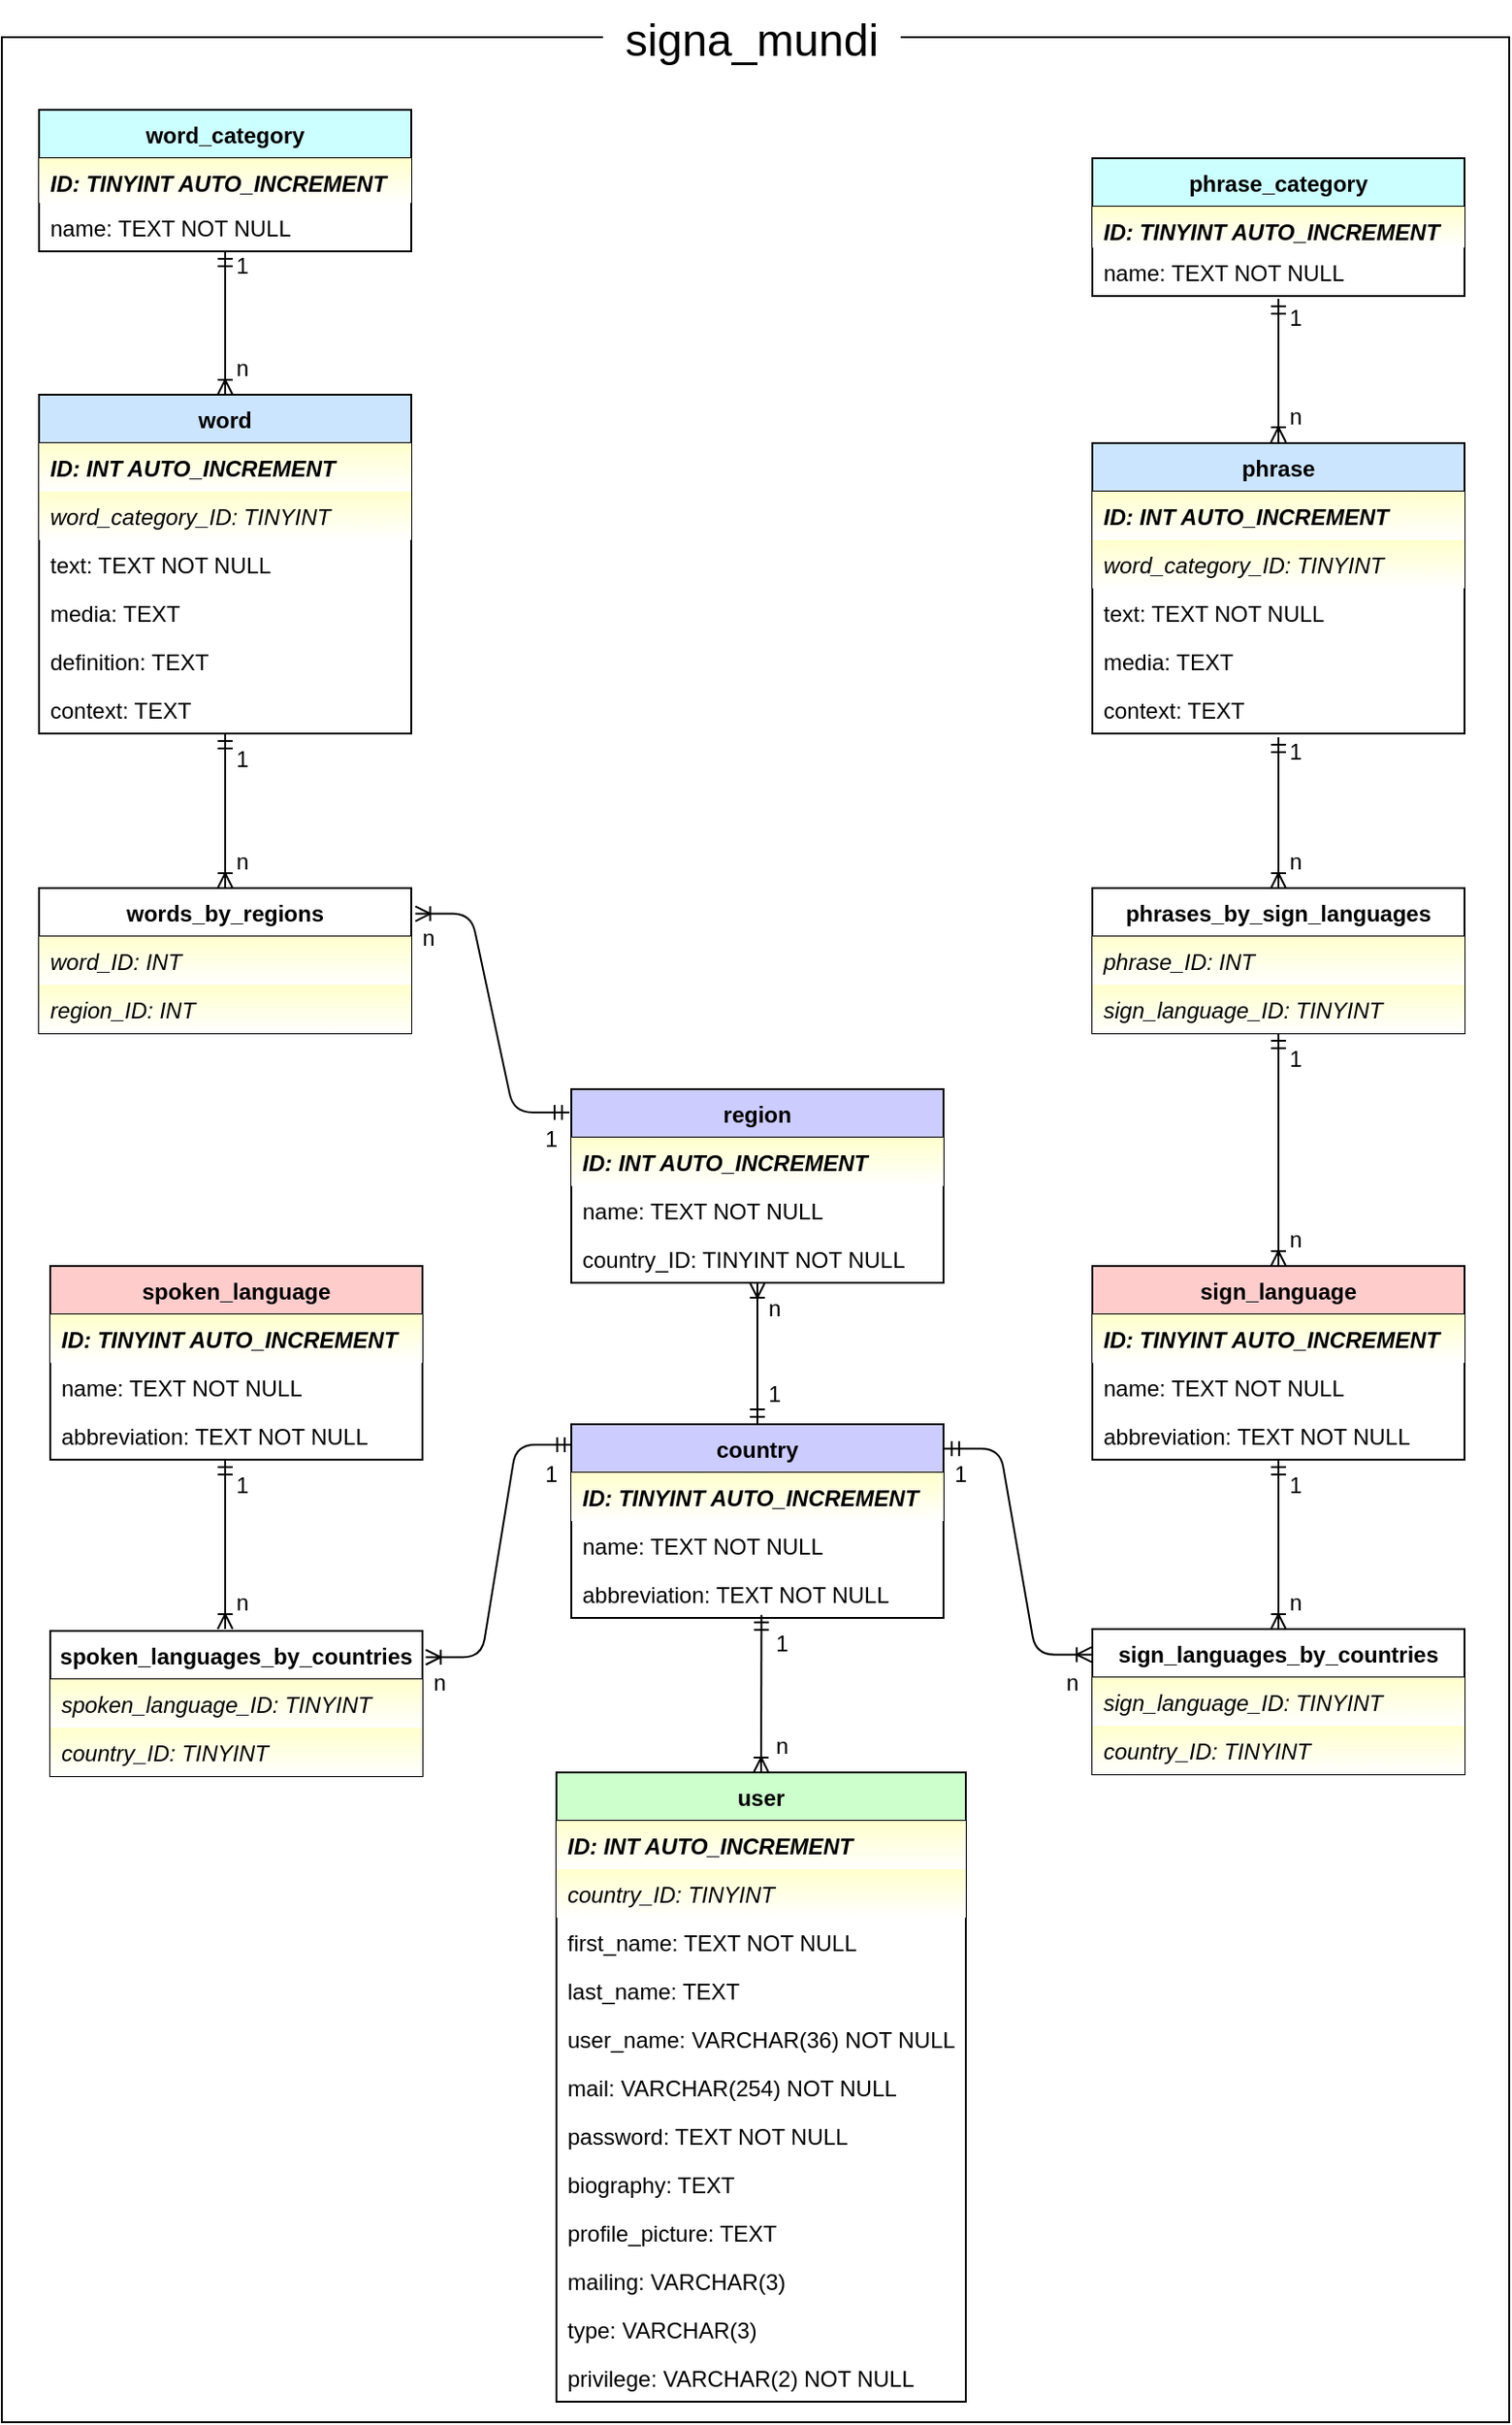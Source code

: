 <mxfile version="14.1.1" type="device"><diagram id="gXLKzGGJ4V8SC1f8VZ5D" name="Page-1"><mxGraphModel dx="1422" dy="766" grid="1" gridSize="10" guides="1" tooltips="1" connect="1" arrows="1" fold="1" page="1" pageScale="1" pageWidth="827" pageHeight="1169" math="0" shadow="0"><root><mxCell id="0"/><mxCell id="1" parent="0"/><mxCell id="Etp3vushSF3ou1atWJXE-112" value="" style="rounded=0;whiteSpace=wrap;html=1;labelBackgroundColor=none;gradientColor=#FFFFFF;fontSize=24;align=center;fillColor=none;" parent="1" vertex="1"><mxGeometry x="9" y="29" width="810" height="1281" as="geometry"/></mxCell><mxCell id="Etp3vushSF3ou1atWJXE-1" value="word_category" style="swimlane;fontStyle=1;childLayout=stackLayout;horizontal=1;startSize=26;horizontalStack=0;resizeParent=1;resizeParentMax=0;resizeLast=0;collapsible=1;marginBottom=0;fillColor=#CCFFFF;" parent="1" vertex="1"><mxGeometry x="29" y="68" width="200" height="76" as="geometry"/></mxCell><mxCell id="Etp3vushSF3ou1atWJXE-2" value="ID: TINYINT AUTO_INCREMENT" style="text;align=left;verticalAlign=top;spacingLeft=4;spacingRight=4;overflow=hidden;rotatable=0;points=[[0,0.5],[1,0.5]];portConstraint=eastwest;fontStyle=3;labelBackgroundColor=none;fillColor=#FFFFCC;gradientColor=#FFFFFF;" parent="Etp3vushSF3ou1atWJXE-1" vertex="1"><mxGeometry y="26" width="200" height="24" as="geometry"/></mxCell><mxCell id="Etp3vushSF3ou1atWJXE-3" value="name: TEXT NOT NULL" style="text;strokeColor=none;fillColor=none;align=left;verticalAlign=top;spacingLeft=4;spacingRight=4;overflow=hidden;rotatable=0;points=[[0,0.5],[1,0.5]];portConstraint=eastwest;" parent="Etp3vushSF3ou1atWJXE-1" vertex="1"><mxGeometry y="50" width="200" height="26" as="geometry"/></mxCell><mxCell id="Etp3vushSF3ou1atWJXE-5" value="phrase_category" style="swimlane;fontStyle=1;childLayout=stackLayout;horizontal=1;startSize=26;horizontalStack=0;resizeParent=1;resizeParentMax=0;resizeLast=0;collapsible=1;marginBottom=0;fillColor=#CCFFFF;" parent="1" vertex="1"><mxGeometry x="595" y="94" width="200" height="74" as="geometry"><mxRectangle x="600" y="80" width="120" height="26" as="alternateBounds"/></mxGeometry></mxCell><mxCell id="Etp3vushSF3ou1atWJXE-6" value="ID: TINYINT AUTO_INCREMENT" style="text;align=left;verticalAlign=top;spacingLeft=4;spacingRight=4;overflow=hidden;rotatable=0;points=[[0,0.5],[1,0.5]];portConstraint=eastwest;fontStyle=3;labelBackgroundColor=none;fillColor=#FFFFCC;gradientColor=#FFFFFF;" parent="Etp3vushSF3ou1atWJXE-5" vertex="1"><mxGeometry y="26" width="200" height="22" as="geometry"/></mxCell><mxCell id="Etp3vushSF3ou1atWJXE-7" value="name: TEXT NOT NULL" style="text;strokeColor=none;fillColor=none;align=left;verticalAlign=top;spacingLeft=4;spacingRight=4;overflow=hidden;rotatable=0;points=[[0,0.5],[1,0.5]];portConstraint=eastwest;fontStyle=0" parent="Etp3vushSF3ou1atWJXE-5" vertex="1"><mxGeometry y="48" width="200" height="26" as="geometry"/></mxCell><mxCell id="Etp3vushSF3ou1atWJXE-9" value="word" style="swimlane;fontStyle=1;childLayout=stackLayout;horizontal=1;startSize=26;horizontalStack=0;resizeParent=1;resizeParentMax=0;resizeLast=0;collapsible=1;marginBottom=0;fillColor=#CCE5FF;" parent="1" vertex="1"><mxGeometry x="29" y="221" width="200" height="182" as="geometry"/></mxCell><mxCell id="Etp3vushSF3ou1atWJXE-10" value="ID: INT AUTO_INCREMENT" style="text;align=left;verticalAlign=top;spacingLeft=4;spacingRight=4;overflow=hidden;rotatable=0;points=[[0,0.5],[1,0.5]];portConstraint=eastwest;fontStyle=3;labelBackgroundColor=none;fillColor=#FFFFCC;gradientColor=#FFFFFF;" parent="Etp3vushSF3ou1atWJXE-9" vertex="1"><mxGeometry y="26" width="200" height="26" as="geometry"/></mxCell><mxCell id="Etp3vushSF3ou1atWJXE-19" value="word_category_ID: TINYINT " style="text;align=left;verticalAlign=top;spacingLeft=4;spacingRight=4;overflow=hidden;rotatable=0;points=[[0,0.5],[1,0.5]];portConstraint=eastwest;fontStyle=2;labelBackgroundColor=none;fillColor=#FFFFCC;gradientColor=#ffffff;" parent="Etp3vushSF3ou1atWJXE-9" vertex="1"><mxGeometry y="52" width="200" height="26" as="geometry"/></mxCell><mxCell id="Etp3vushSF3ou1atWJXE-11" value="text: TEXT NOT NULL" style="text;strokeColor=none;fillColor=none;align=left;verticalAlign=top;spacingLeft=4;spacingRight=4;overflow=hidden;rotatable=0;points=[[0,0.5],[1,0.5]];portConstraint=eastwest;gradientColor=#FFFFFF;" parent="Etp3vushSF3ou1atWJXE-9" vertex="1"><mxGeometry y="78" width="200" height="26" as="geometry"/></mxCell><mxCell id="Etp3vushSF3ou1atWJXE-16" value="media: TEXT " style="text;strokeColor=none;fillColor=none;align=left;verticalAlign=top;spacingLeft=4;spacingRight=4;overflow=hidden;rotatable=0;points=[[0,0.5],[1,0.5]];portConstraint=eastwest;" parent="Etp3vushSF3ou1atWJXE-9" vertex="1"><mxGeometry y="104" width="200" height="26" as="geometry"/></mxCell><mxCell id="Etp3vushSF3ou1atWJXE-17" value="definition: TEXT " style="text;strokeColor=none;fillColor=none;align=left;verticalAlign=top;spacingLeft=4;spacingRight=4;overflow=hidden;rotatable=0;points=[[0,0.5],[1,0.5]];portConstraint=eastwest;" parent="Etp3vushSF3ou1atWJXE-9" vertex="1"><mxGeometry y="130" width="200" height="26" as="geometry"/></mxCell><mxCell id="Etp3vushSF3ou1atWJXE-18" value="context: TEXT " style="text;strokeColor=none;fillColor=none;align=left;verticalAlign=top;spacingLeft=4;spacingRight=4;overflow=hidden;rotatable=0;points=[[0,0.5],[1,0.5]];portConstraint=eastwest;" parent="Etp3vushSF3ou1atWJXE-9" vertex="1"><mxGeometry y="156" width="200" height="26" as="geometry"/></mxCell><mxCell id="Etp3vushSF3ou1atWJXE-20" value="phrase" style="swimlane;fontStyle=1;childLayout=stackLayout;horizontal=1;startSize=26;horizontalStack=0;resizeParent=1;resizeParentMax=0;resizeLast=0;collapsible=1;marginBottom=0;fillColor=#CCE5FF;" parent="1" vertex="1"><mxGeometry x="595" y="247" width="200" height="156" as="geometry"/></mxCell><mxCell id="Etp3vushSF3ou1atWJXE-21" value="ID: INT AUTO_INCREMENT" style="text;align=left;verticalAlign=top;spacingLeft=4;spacingRight=4;overflow=hidden;rotatable=0;points=[[0,0.5],[1,0.5]];portConstraint=eastwest;fontStyle=3;labelBackgroundColor=none;fillColor=#FFFFCC;gradientColor=#FFFFFF;" parent="Etp3vushSF3ou1atWJXE-20" vertex="1"><mxGeometry y="26" width="200" height="26" as="geometry"/></mxCell><mxCell id="Etp3vushSF3ou1atWJXE-26" value="word_category_ID: TINYINT " style="text;align=left;verticalAlign=top;spacingLeft=4;spacingRight=4;overflow=hidden;rotatable=0;points=[[0,0.5],[1,0.5]];portConstraint=eastwest;fontStyle=2;labelBackgroundColor=none;fillColor=#FFFFCC;gradientColor=#FFFFFF;" parent="Etp3vushSF3ou1atWJXE-20" vertex="1"><mxGeometry y="52" width="200" height="26" as="geometry"/></mxCell><mxCell id="Etp3vushSF3ou1atWJXE-22" value="text: TEXT NOT NULL" style="text;strokeColor=none;fillColor=none;align=left;verticalAlign=top;spacingLeft=4;spacingRight=4;overflow=hidden;rotatable=0;points=[[0,0.5],[1,0.5]];portConstraint=eastwest;" parent="Etp3vushSF3ou1atWJXE-20" vertex="1"><mxGeometry y="78" width="200" height="26" as="geometry"/></mxCell><mxCell id="Etp3vushSF3ou1atWJXE-23" value="media: TEXT " style="text;strokeColor=none;fillColor=none;align=left;verticalAlign=top;spacingLeft=4;spacingRight=4;overflow=hidden;rotatable=0;points=[[0,0.5],[1,0.5]];portConstraint=eastwest;" parent="Etp3vushSF3ou1atWJXE-20" vertex="1"><mxGeometry y="104" width="200" height="26" as="geometry"/></mxCell><mxCell id="Etp3vushSF3ou1atWJXE-25" value="context: TEXT " style="text;strokeColor=none;fillColor=none;align=left;verticalAlign=top;spacingLeft=4;spacingRight=4;overflow=hidden;rotatable=0;points=[[0,0.5],[1,0.5]];portConstraint=eastwest;" parent="Etp3vushSF3ou1atWJXE-20" vertex="1"><mxGeometry y="130" width="200" height="26" as="geometry"/></mxCell><mxCell id="Etp3vushSF3ou1atWJXE-37" value="words_by_regions" style="swimlane;fontStyle=1;childLayout=stackLayout;horizontal=1;startSize=26;fillColor=none;horizontalStack=0;resizeParent=1;resizeParentMax=0;resizeLast=0;collapsible=1;marginBottom=0;" parent="1" vertex="1"><mxGeometry x="29" y="486" width="200" height="78" as="geometry"/></mxCell><mxCell id="Etp3vushSF3ou1atWJXE-38" value="word_ID: INT " style="text;align=left;verticalAlign=top;spacingLeft=4;spacingRight=4;overflow=hidden;rotatable=0;points=[[0,0.5],[1,0.5]];portConstraint=eastwest;fontStyle=2;labelBackgroundColor=none;fillColor=#FFFFCC;gradientColor=#FFFFFF;" parent="Etp3vushSF3ou1atWJXE-37" vertex="1"><mxGeometry y="26" width="200" height="26" as="geometry"/></mxCell><mxCell id="Etp3vushSF3ou1atWJXE-39" value="region_ID: INT " style="text;align=left;verticalAlign=top;spacingLeft=4;spacingRight=4;overflow=hidden;rotatable=0;points=[[0,0.5],[1,0.5]];portConstraint=eastwest;fontStyle=2;labelBackgroundColor=none;fillColor=#FFFFCC;gradientColor=#ffffff;" parent="Etp3vushSF3ou1atWJXE-37" vertex="1"><mxGeometry y="52" width="200" height="26" as="geometry"/></mxCell><mxCell id="Etp3vushSF3ou1atWJXE-44" value="phrases_by_sign_languages" style="swimlane;fontStyle=1;childLayout=stackLayout;horizontal=1;startSize=26;fillColor=none;horizontalStack=0;resizeParent=1;resizeParentMax=0;resizeLast=0;collapsible=1;marginBottom=0;" parent="1" vertex="1"><mxGeometry x="595" y="486" width="200" height="78" as="geometry"/></mxCell><mxCell id="Etp3vushSF3ou1atWJXE-45" value="phrase_ID: INT " style="text;align=left;verticalAlign=top;spacingLeft=4;spacingRight=4;overflow=hidden;rotatable=0;points=[[0,0.5],[1,0.5]];portConstraint=eastwest;fontStyle=2;labelBackgroundColor=none;fillColor=#FFFFCC;gradientColor=#FFFFFF;" parent="Etp3vushSF3ou1atWJXE-44" vertex="1"><mxGeometry y="26" width="200" height="26" as="geometry"/></mxCell><mxCell id="Etp3vushSF3ou1atWJXE-46" value="sign_language_ID: TINYINT " style="text;align=left;verticalAlign=top;spacingLeft=4;spacingRight=4;overflow=hidden;rotatable=0;points=[[0,0.5],[1,0.5]];portConstraint=eastwest;fontStyle=2;labelBackgroundColor=none;fillColor=#FFFFCC;gradientColor=#ffffff;" parent="Etp3vushSF3ou1atWJXE-44" vertex="1"><mxGeometry y="52" width="200" height="26" as="geometry"/></mxCell><mxCell id="Etp3vushSF3ou1atWJXE-47" value="country" style="swimlane;fontStyle=1;childLayout=stackLayout;horizontal=1;startSize=26;horizontalStack=0;resizeParent=1;resizeParentMax=0;resizeLast=0;collapsible=1;marginBottom=0;fillColor=#CCCCFF;" parent="1" vertex="1"><mxGeometry x="315" y="774" width="200" height="104" as="geometry"/></mxCell><mxCell id="Etp3vushSF3ou1atWJXE-48" value="ID: TINYINT AUTO_INCREMENT" style="text;align=left;verticalAlign=top;spacingLeft=4;spacingRight=4;overflow=hidden;rotatable=0;points=[[0,0.5],[1,0.5]];portConstraint=eastwest;fontStyle=3;labelBackgroundColor=none;fillColor=#FFFFCC;gradientColor=#FFFFFF;" parent="Etp3vushSF3ou1atWJXE-47" vertex="1"><mxGeometry y="26" width="200" height="26" as="geometry"/></mxCell><mxCell id="Etp3vushSF3ou1atWJXE-49" value="name: TEXT NOT NULL" style="text;strokeColor=none;fillColor=none;align=left;verticalAlign=top;spacingLeft=4;spacingRight=4;overflow=hidden;rotatable=0;points=[[0,0.5],[1,0.5]];portConstraint=eastwest;" parent="Etp3vushSF3ou1atWJXE-47" vertex="1"><mxGeometry y="52" width="200" height="26" as="geometry"/></mxCell><mxCell id="Etp3vushSF3ou1atWJXE-50" value="abbreviation: TEXT NOT NULL" style="text;strokeColor=none;fillColor=none;align=left;verticalAlign=top;spacingLeft=4;spacingRight=4;overflow=hidden;rotatable=0;points=[[0,0.5],[1,0.5]];portConstraint=eastwest;" parent="Etp3vushSF3ou1atWJXE-47" vertex="1"><mxGeometry y="78" width="200" height="26" as="geometry"/></mxCell><mxCell id="Etp3vushSF3ou1atWJXE-51" value="region" style="swimlane;fontStyle=1;childLayout=stackLayout;horizontal=1;startSize=26;horizontalStack=0;resizeParent=1;resizeParentMax=0;resizeLast=0;collapsible=1;marginBottom=0;fillColor=#CCCCFF;" parent="1" vertex="1"><mxGeometry x="315" y="594" width="200" height="104" as="geometry"/></mxCell><mxCell id="Etp3vushSF3ou1atWJXE-52" value="ID: INT AUTO_INCREMENT" style="text;align=left;verticalAlign=top;spacingLeft=4;spacingRight=4;overflow=hidden;rotatable=0;points=[[0,0.5],[1,0.5]];portConstraint=eastwest;fontStyle=3;labelBackgroundColor=none;fillColor=#FFFFCC;gradientColor=#FFFFFF;" parent="Etp3vushSF3ou1atWJXE-51" vertex="1"><mxGeometry y="26" width="200" height="26" as="geometry"/></mxCell><mxCell id="Etp3vushSF3ou1atWJXE-53" value="name: TEXT NOT NULL" style="text;strokeColor=none;fillColor=none;align=left;verticalAlign=top;spacingLeft=4;spacingRight=4;overflow=hidden;rotatable=0;points=[[0,0.5],[1,0.5]];portConstraint=eastwest;" parent="Etp3vushSF3ou1atWJXE-51" vertex="1"><mxGeometry y="52" width="200" height="26" as="geometry"/></mxCell><mxCell id="Etp3vushSF3ou1atWJXE-54" value="country_ID: TINYINT NOT NULL" style="text;strokeColor=none;fillColor=none;align=left;verticalAlign=top;spacingLeft=4;spacingRight=4;overflow=hidden;rotatable=0;points=[[0,0.5],[1,0.5]];portConstraint=eastwest;" parent="Etp3vushSF3ou1atWJXE-51" vertex="1"><mxGeometry y="78" width="200" height="26" as="geometry"/></mxCell><mxCell id="Etp3vushSF3ou1atWJXE-55" value="spoken_language" style="swimlane;fontStyle=1;childLayout=stackLayout;horizontal=1;startSize=26;horizontalStack=0;resizeParent=1;resizeParentMax=0;resizeLast=0;collapsible=1;marginBottom=0;fillColor=#FFCCCC;" parent="1" vertex="1"><mxGeometry x="35" y="689" width="200" height="104" as="geometry"/></mxCell><mxCell id="Etp3vushSF3ou1atWJXE-56" value="ID: TINYINT AUTO_INCREMENT" style="text;align=left;verticalAlign=top;spacingLeft=4;spacingRight=4;overflow=hidden;rotatable=0;points=[[0,0.5],[1,0.5]];portConstraint=eastwest;fontStyle=3;labelBackgroundColor=none;fillColor=#FFFFCC;gradientColor=#FFFFFF;" parent="Etp3vushSF3ou1atWJXE-55" vertex="1"><mxGeometry y="26" width="200" height="26" as="geometry"/></mxCell><mxCell id="Etp3vushSF3ou1atWJXE-57" value="name: TEXT NOT NULL" style="text;strokeColor=none;fillColor=none;align=left;verticalAlign=top;spacingLeft=4;spacingRight=4;overflow=hidden;rotatable=0;points=[[0,0.5],[1,0.5]];portConstraint=eastwest;" parent="Etp3vushSF3ou1atWJXE-55" vertex="1"><mxGeometry y="52" width="200" height="26" as="geometry"/></mxCell><mxCell id="Etp3vushSF3ou1atWJXE-58" value="abbreviation: TEXT NOT NULL" style="text;strokeColor=none;fillColor=none;align=left;verticalAlign=top;spacingLeft=4;spacingRight=4;overflow=hidden;rotatable=0;points=[[0,0.5],[1,0.5]];portConstraint=eastwest;" parent="Etp3vushSF3ou1atWJXE-55" vertex="1"><mxGeometry y="78" width="200" height="26" as="geometry"/></mxCell><mxCell id="Etp3vushSF3ou1atWJXE-59" value="sign_language" style="swimlane;fontStyle=1;childLayout=stackLayout;horizontal=1;startSize=26;horizontalStack=0;resizeParent=1;resizeParentMax=0;resizeLast=0;collapsible=1;marginBottom=0;fillColor=#FFCCCC;" parent="1" vertex="1"><mxGeometry x="595" y="689" width="200" height="104" as="geometry"/></mxCell><mxCell id="Etp3vushSF3ou1atWJXE-60" value="ID: TINYINT AUTO_INCREMENT" style="text;align=left;verticalAlign=top;spacingLeft=4;spacingRight=4;overflow=hidden;rotatable=0;points=[[0,0.5],[1,0.5]];portConstraint=eastwest;fontStyle=3;labelBackgroundColor=none;fillColor=#FFFFCC;gradientColor=#FFFFFF;" parent="Etp3vushSF3ou1atWJXE-59" vertex="1"><mxGeometry y="26" width="200" height="26" as="geometry"/></mxCell><mxCell id="Etp3vushSF3ou1atWJXE-61" value="name: TEXT NOT NULL" style="text;strokeColor=none;fillColor=none;align=left;verticalAlign=top;spacingLeft=4;spacingRight=4;overflow=hidden;rotatable=0;points=[[0,0.5],[1,0.5]];portConstraint=eastwest;" parent="Etp3vushSF3ou1atWJXE-59" vertex="1"><mxGeometry y="52" width="200" height="26" as="geometry"/></mxCell><mxCell id="Etp3vushSF3ou1atWJXE-62" value="abbreviation: TEXT NOT NULL" style="text;strokeColor=none;fillColor=none;align=left;verticalAlign=top;spacingLeft=4;spacingRight=4;overflow=hidden;rotatable=0;points=[[0,0.5],[1,0.5]];portConstraint=eastwest;" parent="Etp3vushSF3ou1atWJXE-59" vertex="1"><mxGeometry y="78" width="200" height="26" as="geometry"/></mxCell><mxCell id="Etp3vushSF3ou1atWJXE-63" value="spoken_languages_by_countries" style="swimlane;fontStyle=1;childLayout=stackLayout;horizontal=1;startSize=26;fillColor=none;horizontalStack=0;resizeParent=1;resizeParentMax=0;resizeLast=0;collapsible=1;marginBottom=0;" parent="1" vertex="1"><mxGeometry x="35" y="885" width="200" height="78" as="geometry"/></mxCell><mxCell id="Etp3vushSF3ou1atWJXE-64" value="spoken_language_ID: TINYINT " style="text;align=left;verticalAlign=top;spacingLeft=4;spacingRight=4;overflow=hidden;rotatable=0;points=[[0,0.5],[1,0.5]];portConstraint=eastwest;fontStyle=2;labelBackgroundColor=none;fillColor=#FFFFCC;gradientColor=#FFFFFF;" parent="Etp3vushSF3ou1atWJXE-63" vertex="1"><mxGeometry y="26" width="200" height="26" as="geometry"/></mxCell><mxCell id="Etp3vushSF3ou1atWJXE-65" value="country_ID: TINYINT " style="text;align=left;verticalAlign=top;spacingLeft=4;spacingRight=4;overflow=hidden;rotatable=0;points=[[0,0.5],[1,0.5]];portConstraint=eastwest;fontStyle=2;labelBackgroundColor=none;fillColor=#FFFFCC;gradientColor=#ffffff;" parent="Etp3vushSF3ou1atWJXE-63" vertex="1"><mxGeometry y="52" width="200" height="26" as="geometry"/></mxCell><mxCell id="Etp3vushSF3ou1atWJXE-66" value="sign_languages_by_countries" style="swimlane;fontStyle=1;childLayout=stackLayout;horizontal=1;startSize=26;fillColor=none;horizontalStack=0;resizeParent=1;resizeParentMax=0;resizeLast=0;collapsible=1;marginBottom=0;" parent="1" vertex="1"><mxGeometry x="595" y="884" width="200" height="78" as="geometry"/></mxCell><mxCell id="Etp3vushSF3ou1atWJXE-67" value="sign_language_ID: TINYINT " style="text;align=left;verticalAlign=top;spacingLeft=4;spacingRight=4;overflow=hidden;rotatable=0;points=[[0,0.5],[1,0.5]];portConstraint=eastwest;fontStyle=2;labelBackgroundColor=none;fillColor=#FFFFCC;gradientColor=#FFFFFF;" parent="Etp3vushSF3ou1atWJXE-66" vertex="1"><mxGeometry y="26" width="200" height="26" as="geometry"/></mxCell><mxCell id="Etp3vushSF3ou1atWJXE-68" value="country_ID: TINYINT " style="text;align=left;verticalAlign=top;spacingLeft=4;spacingRight=4;overflow=hidden;rotatable=0;points=[[0,0.5],[1,0.5]];portConstraint=eastwest;fontStyle=2;labelBackgroundColor=none;fillColor=#FFFFCC;gradientColor=#ffffff;" parent="Etp3vushSF3ou1atWJXE-66" vertex="1"><mxGeometry y="52" width="200" height="26" as="geometry"/></mxCell><mxCell id="Etp3vushSF3ou1atWJXE-69" value="" style="fontSize=12;html=1;endArrow=ERoneToMany;startArrow=ERmandOne;entryX=0.5;entryY=0;entryDx=0;entryDy=0;" parent="1" target="Etp3vushSF3ou1atWJXE-9" edge="1"><mxGeometry x="29" y="59" width="100" height="100" as="geometry"><mxPoint x="129" y="144" as="sourcePoint"/><mxPoint x="305" y="169" as="targetPoint"/></mxGeometry></mxCell><mxCell id="Etp3vushSF3ou1atWJXE-71" value="1" style="text;strokeColor=none;fillColor=none;spacingLeft=4;spacingRight=4;overflow=hidden;rotatable=0;points=[[0,0.5],[1,0.5]];portConstraint=eastwest;fontSize=12;labelBackgroundColor=none;" parent="1" vertex="1"><mxGeometry x="129" y="138" width="20" height="30" as="geometry"/></mxCell><mxCell id="Etp3vushSF3ou1atWJXE-72" value="n" style="text;strokeColor=none;fillColor=none;spacingLeft=4;spacingRight=4;overflow=hidden;rotatable=0;points=[[0,0.5],[1,0.5]];portConstraint=eastwest;fontSize=12;labelBackgroundColor=none;" parent="1" vertex="1"><mxGeometry x="129" y="193" width="20" height="28" as="geometry"/></mxCell><mxCell id="Etp3vushSF3ou1atWJXE-73" value="" style="fontSize=12;html=1;endArrow=ERoneToMany;startArrow=ERmandOne;entryX=0.5;entryY=0;entryDx=0;entryDy=0;" parent="1" edge="1"><mxGeometry x="29" y="59" width="100" height="100" as="geometry"><mxPoint x="695" y="169.5" as="sourcePoint"/><mxPoint x="695" y="246.5" as="targetPoint"/></mxGeometry></mxCell><mxCell id="Etp3vushSF3ou1atWJXE-74" value="1" style="text;strokeColor=none;fillColor=none;spacingLeft=4;spacingRight=4;overflow=hidden;rotatable=0;points=[[0,0.5],[1,0.5]];portConstraint=eastwest;fontSize=12;labelBackgroundColor=none;" parent="1" vertex="1"><mxGeometry x="695" y="166" width="20" height="30" as="geometry"/></mxCell><mxCell id="Etp3vushSF3ou1atWJXE-75" value="n" style="text;strokeColor=none;fillColor=none;spacingLeft=4;spacingRight=4;overflow=hidden;rotatable=0;points=[[0,0.5],[1,0.5]];portConstraint=eastwest;fontSize=12;labelBackgroundColor=none;" parent="1" vertex="1"><mxGeometry x="695" y="219" width="20" height="28" as="geometry"/></mxCell><mxCell id="Etp3vushSF3ou1atWJXE-76" value="" style="fontSize=12;html=1;endArrow=ERoneToMany;startArrow=ERmandOne;exitX=0.5;exitY=0;exitDx=0;exitDy=0;" parent="1" source="Etp3vushSF3ou1atWJXE-47" target="Etp3vushSF3ou1atWJXE-54" edge="1"><mxGeometry x="29" y="59" width="100" height="100" as="geometry"><mxPoint x="535" y="695" as="sourcePoint"/><mxPoint x="475" y="739" as="targetPoint"/></mxGeometry></mxCell><mxCell id="Etp3vushSF3ou1atWJXE-77" value="1" style="text;strokeColor=none;fillColor=none;spacingLeft=4;spacingRight=4;overflow=hidden;rotatable=0;points=[[0,0.5],[1,0.5]];portConstraint=eastwest;fontSize=12;labelBackgroundColor=none;" parent="1" vertex="1"><mxGeometry x="415" y="744" width="20" height="30" as="geometry"/></mxCell><mxCell id="Etp3vushSF3ou1atWJXE-78" value="n" style="text;strokeColor=none;fillColor=none;spacingLeft=4;spacingRight=4;overflow=hidden;rotatable=0;points=[[0,0.5],[1,0.5]];portConstraint=eastwest;fontSize=12;labelBackgroundColor=none;" parent="1" vertex="1"><mxGeometry x="415" y="698" width="20" height="28" as="geometry"/></mxCell><mxCell id="Etp3vushSF3ou1atWJXE-79" value="" style="fontSize=12;html=1;endArrow=ERoneToMany;startArrow=ERmandOne;" parent="1" target="Etp3vushSF3ou1atWJXE-44" edge="1"><mxGeometry x="29" y="59" width="100" height="100" as="geometry"><mxPoint x="695" y="405" as="sourcePoint"/><mxPoint x="695" y="439" as="targetPoint"/></mxGeometry></mxCell><mxCell id="Etp3vushSF3ou1atWJXE-80" value="1" style="text;strokeColor=none;fillColor=none;spacingLeft=4;spacingRight=4;overflow=hidden;rotatable=0;points=[[0,0.5],[1,0.5]];portConstraint=eastwest;fontSize=12;labelBackgroundColor=none;" parent="1" vertex="1"><mxGeometry x="695" y="399" width="20" height="30" as="geometry"/></mxCell><mxCell id="Etp3vushSF3ou1atWJXE-81" value="n" style="text;strokeColor=none;fillColor=none;spacingLeft=4;spacingRight=4;overflow=hidden;rotatable=0;points=[[0,0.5],[1,0.5]];portConstraint=eastwest;fontSize=12;labelBackgroundColor=none;" parent="1" vertex="1"><mxGeometry x="695" y="458" width="20" height="28" as="geometry"/></mxCell><mxCell id="Etp3vushSF3ou1atWJXE-82" value="" style="fontSize=12;html=1;endArrow=ERoneToMany;startArrow=ERmandOne;entryX=0.5;entryY=0;entryDx=0;entryDy=0;" parent="1" source="Etp3vushSF3ou1atWJXE-18" edge="1"><mxGeometry x="29" y="59" width="100" height="100" as="geometry"><mxPoint x="129" y="409" as="sourcePoint"/><mxPoint x="129" y="486" as="targetPoint"/></mxGeometry></mxCell><mxCell id="Etp3vushSF3ou1atWJXE-83" value="1" style="text;strokeColor=none;fillColor=none;spacingLeft=4;spacingRight=4;overflow=hidden;rotatable=0;points=[[0,0.5],[1,0.5]];portConstraint=eastwest;fontSize=12;labelBackgroundColor=none;" parent="1" vertex="1"><mxGeometry x="129" y="403" width="20" height="30" as="geometry"/></mxCell><mxCell id="Etp3vushSF3ou1atWJXE-84" value="n" style="text;strokeColor=none;fillColor=none;spacingLeft=4;spacingRight=4;overflow=hidden;rotatable=0;points=[[0,0.5],[1,0.5]];portConstraint=eastwest;fontSize=12;labelBackgroundColor=none;" parent="1" vertex="1"><mxGeometry x="129" y="458" width="20" height="28" as="geometry"/></mxCell><mxCell id="Etp3vushSF3ou1atWJXE-86" value="" style="fontSize=12;html=1;endArrow=ERoneToMany;startArrow=ERmandOne;entryX=0.5;entryY=0;entryDx=0;entryDy=0;" parent="1" source="Etp3vushSF3ou1atWJXE-62" edge="1"><mxGeometry x="29" y="59" width="100" height="100" as="geometry"><mxPoint x="695" y="801" as="sourcePoint"/><mxPoint x="695" y="884" as="targetPoint"/></mxGeometry></mxCell><mxCell id="Etp3vushSF3ou1atWJXE-87" value="1" style="text;strokeColor=none;fillColor=none;spacingLeft=4;spacingRight=4;overflow=hidden;rotatable=0;points=[[0,0.5],[1,0.5]];portConstraint=eastwest;fontSize=12;labelBackgroundColor=none;" parent="1" vertex="1"><mxGeometry x="695" y="793" width="20" height="30" as="geometry"/></mxCell><mxCell id="Etp3vushSF3ou1atWJXE-88" value="n" style="text;strokeColor=none;fillColor=none;spacingLeft=4;spacingRight=4;overflow=hidden;rotatable=0;points=[[0,0.5],[1,0.5]];portConstraint=eastwest;fontSize=12;labelBackgroundColor=none;" parent="1" vertex="1"><mxGeometry x="695" y="856" width="20" height="28" as="geometry"/></mxCell><mxCell id="Etp3vushSF3ou1atWJXE-89" value="" style="fontSize=12;html=1;endArrow=ERoneToMany;startArrow=ERmandOne;entryX=0.5;entryY=0;entryDx=0;entryDy=0;" parent="1" edge="1"><mxGeometry x="29" y="59" width="100" height="100" as="geometry"><mxPoint x="129" y="793" as="sourcePoint"/><mxPoint x="129" y="884.0" as="targetPoint"/></mxGeometry></mxCell><mxCell id="Etp3vushSF3ou1atWJXE-90" value="1" style="text;strokeColor=none;fillColor=none;spacingLeft=4;spacingRight=4;overflow=hidden;rotatable=0;points=[[0,0.5],[1,0.5]];portConstraint=eastwest;fontSize=12;labelBackgroundColor=none;" parent="1" vertex="1"><mxGeometry x="129" y="793" width="20" height="30" as="geometry"/></mxCell><mxCell id="Etp3vushSF3ou1atWJXE-91" value="n" style="text;strokeColor=none;fillColor=none;spacingLeft=4;spacingRight=4;overflow=hidden;rotatable=0;points=[[0,0.5],[1,0.5]];portConstraint=eastwest;fontSize=12;labelBackgroundColor=none;" parent="1" vertex="1"><mxGeometry x="129" y="856" width="20" height="28" as="geometry"/></mxCell><mxCell id="Etp3vushSF3ou1atWJXE-92" value="" style="fontSize=12;html=1;endArrow=ERoneToMany;startArrow=ERmandOne;edgeStyle=entityRelationEdgeStyle;exitX=-0.005;exitY=0.12;exitDx=0;exitDy=0;exitPerimeter=0;entryX=1.011;entryY=0.177;entryDx=0;entryDy=0;entryPerimeter=0;" parent="1" source="Etp3vushSF3ou1atWJXE-51" target="Etp3vushSF3ou1atWJXE-37" edge="1"><mxGeometry x="29" y="59" width="100" height="100" as="geometry"><mxPoint x="305" y="579" as="sourcePoint"/><mxPoint x="284" y="497" as="targetPoint"/></mxGeometry></mxCell><mxCell id="Etp3vushSF3ou1atWJXE-93" value="1" style="text;strokeColor=none;fillColor=none;spacingLeft=4;spacingRight=4;overflow=hidden;rotatable=0;points=[[0,0.5],[1,0.5]];portConstraint=eastwest;fontSize=12;labelBackgroundColor=none;" parent="1" vertex="1"><mxGeometry x="295" y="607" width="20" height="30" as="geometry"/></mxCell><mxCell id="Etp3vushSF3ou1atWJXE-94" value="n" style="text;strokeColor=none;fillColor=none;spacingLeft=4;spacingRight=4;overflow=hidden;rotatable=0;points=[[0,0.5],[1,0.5]];portConstraint=eastwest;fontSize=12;labelBackgroundColor=none;" parent="1" vertex="1"><mxGeometry x="229" y="499" width="20" height="28" as="geometry"/></mxCell><mxCell id="Etp3vushSF3ou1atWJXE-97" value="" style="fontSize=12;html=1;endArrow=ERoneToMany;startArrow=ERmandOne;edgeStyle=entityRelationEdgeStyle;exitX=1.002;exitY=0.126;exitDx=0;exitDy=0;exitPerimeter=0;entryX=-0.002;entryY=0.176;entryDx=0;entryDy=0;entryPerimeter=0;" parent="1" source="Etp3vushSF3ou1atWJXE-47" target="Etp3vushSF3ou1atWJXE-66" edge="1"><mxGeometry x="29" y="59" width="100" height="100" as="geometry"><mxPoint x="449.8" y="964.48" as="sourcePoint"/><mxPoint x="367.0" y="885.806" as="targetPoint"/></mxGeometry></mxCell><mxCell id="Etp3vushSF3ou1atWJXE-98" value="1" style="text;strokeColor=none;fillColor=none;spacingLeft=4;spacingRight=4;overflow=hidden;rotatable=0;points=[[0,0.5],[1,0.5]];portConstraint=eastwest;fontSize=12;labelBackgroundColor=none;" parent="1" vertex="1"><mxGeometry x="515" y="787" width="20" height="30" as="geometry"/></mxCell><mxCell id="Etp3vushSF3ou1atWJXE-99" value="n" style="text;strokeColor=none;fillColor=none;spacingLeft=4;spacingRight=4;overflow=hidden;rotatable=0;points=[[0,0.5],[1,0.5]];portConstraint=eastwest;fontSize=12;labelBackgroundColor=none;" parent="1" vertex="1"><mxGeometry x="575" y="899" width="20" height="28" as="geometry"/></mxCell><mxCell id="Etp3vushSF3ou1atWJXE-100" value="" style="fontSize=12;html=1;endArrow=ERoneToMany;startArrow=ERmandOne;edgeStyle=entityRelationEdgeStyle;exitX=0.002;exitY=0.106;exitDx=0;exitDy=0;exitPerimeter=0;entryX=1.009;entryY=0.181;entryDx=0;entryDy=0;entryPerimeter=0;" parent="1" source="Etp3vushSF3ou1atWJXE-47" target="Etp3vushSF3ou1atWJXE-63" edge="1"><mxGeometry x="29" y="59" width="100" height="100" as="geometry"><mxPoint x="255.4" y="795.104" as="sourcePoint"/><mxPoint x="334.6" y="933.728" as="targetPoint"/></mxGeometry></mxCell><mxCell id="Etp3vushSF3ou1atWJXE-101" value="1" style="text;strokeColor=none;fillColor=none;spacingLeft=4;spacingRight=4;overflow=hidden;rotatable=0;points=[[0,0.5],[1,0.5]];portConstraint=eastwest;fontSize=12;labelBackgroundColor=none;" parent="1" vertex="1"><mxGeometry x="295" y="787" width="20" height="30" as="geometry"/></mxCell><mxCell id="Etp3vushSF3ou1atWJXE-102" value="n" style="text;strokeColor=none;fillColor=none;spacingLeft=4;spacingRight=4;overflow=hidden;rotatable=0;points=[[0,0.5],[1,0.5]];portConstraint=eastwest;fontSize=12;labelBackgroundColor=none;" parent="1" vertex="1"><mxGeometry x="235" y="899" width="20" height="28" as="geometry"/></mxCell><mxCell id="Etp3vushSF3ou1atWJXE-107" value="" style="fontSize=12;html=1;endArrow=ERoneToMany;startArrow=ERmandOne;entryX=0.5;entryY=0;entryDx=0;entryDy=0;" parent="1" source="Etp3vushSF3ou1atWJXE-46" edge="1"><mxGeometry x="29" y="59" width="100" height="100" as="geometry"><mxPoint x="695" y="598" as="sourcePoint"/><mxPoint x="695" y="689.0" as="targetPoint"/></mxGeometry></mxCell><mxCell id="Etp3vushSF3ou1atWJXE-108" value="1" style="text;strokeColor=none;fillColor=none;spacingLeft=4;spacingRight=4;overflow=hidden;rotatable=0;points=[[0,0.5],[1,0.5]];portConstraint=eastwest;fontSize=12;labelBackgroundColor=none;" parent="1" vertex="1"><mxGeometry x="695" y="564" width="20" height="30" as="geometry"/></mxCell><mxCell id="Etp3vushSF3ou1atWJXE-109" value="n" style="text;strokeColor=none;fillColor=none;spacingLeft=4;spacingRight=4;overflow=hidden;rotatable=0;points=[[0,0.5],[1,0.5]];portConstraint=eastwest;fontSize=12;labelBackgroundColor=none;" parent="1" vertex="1"><mxGeometry x="695" y="661" width="20" height="28" as="geometry"/></mxCell><mxCell id="Etp3vushSF3ou1atWJXE-110" value="signa_mundi" style="text;strokeColor=none;spacingLeft=4;spacingRight=4;overflow=hidden;rotatable=0;points=[[0,0.5],[1,0.5]];portConstraint=eastwest;fontSize=24;labelBackgroundColor=none;align=center;verticalAlign=top;fillColor=#FFFFFF;" parent="1" vertex="1"><mxGeometry x="332" y="9" width="160" height="40" as="geometry"/></mxCell><mxCell id="Etp3vushSF3ou1atWJXE-113" value="user" style="swimlane;fontStyle=1;childLayout=stackLayout;horizontal=1;startSize=26;horizontalStack=0;resizeParent=1;resizeParentMax=0;resizeLast=0;collapsible=1;marginBottom=0;fillColor=#CCFFCC;" parent="1" vertex="1"><mxGeometry x="307" y="961" width="220" height="338" as="geometry"/></mxCell><mxCell id="Etp3vushSF3ou1atWJXE-114" value="ID: INT AUTO_INCREMENT" style="text;align=left;verticalAlign=top;spacingLeft=4;spacingRight=4;overflow=hidden;rotatable=0;points=[[0,0.5],[1,0.5]];portConstraint=eastwest;fontStyle=3;labelBackgroundColor=none;fillColor=#FFFFCC;gradientColor=#FFFFFF;" parent="Etp3vushSF3ou1atWJXE-113" vertex="1"><mxGeometry y="26" width="220" height="26" as="geometry"/></mxCell><mxCell id="Etp3vushSF3ou1atWJXE-115" value="country_ID: TINYINT " style="text;align=left;verticalAlign=top;spacingLeft=4;spacingRight=4;overflow=hidden;rotatable=0;points=[[0,0.5],[1,0.5]];portConstraint=eastwest;fontStyle=2;labelBackgroundColor=none;fillColor=#FFFFCC;gradientColor=#ffffff;" parent="Etp3vushSF3ou1atWJXE-113" vertex="1"><mxGeometry y="52" width="220" height="26" as="geometry"/></mxCell><mxCell id="Etp3vushSF3ou1atWJXE-116" value="first_name: TEXT NOT NULL" style="text;strokeColor=none;fillColor=none;align=left;verticalAlign=top;spacingLeft=4;spacingRight=4;overflow=hidden;rotatable=0;points=[[0,0.5],[1,0.5]];portConstraint=eastwest;gradientColor=#FFFFFF;" parent="Etp3vushSF3ou1atWJXE-113" vertex="1"><mxGeometry y="78" width="220" height="26" as="geometry"/></mxCell><mxCell id="Etp3vushSF3ou1atWJXE-117" value="last_name: TEXT " style="text;strokeColor=none;fillColor=none;align=left;verticalAlign=top;spacingLeft=4;spacingRight=4;overflow=hidden;rotatable=0;points=[[0,0.5],[1,0.5]];portConstraint=eastwest;" parent="Etp3vushSF3ou1atWJXE-113" vertex="1"><mxGeometry y="104" width="220" height="26" as="geometry"/></mxCell><mxCell id="Etp3vushSF3ou1atWJXE-119" value="user_name: VARCHAR(36) NOT NULL " style="text;strokeColor=none;fillColor=none;align=left;verticalAlign=top;spacingLeft=4;spacingRight=4;overflow=hidden;rotatable=0;points=[[0,0.5],[1,0.5]];portConstraint=eastwest;" parent="Etp3vushSF3ou1atWJXE-113" vertex="1"><mxGeometry y="130" width="220" height="26" as="geometry"/></mxCell><mxCell id="Etp3vushSF3ou1atWJXE-118" value="mail: VARCHAR(254) NOT NULL" style="text;strokeColor=none;fillColor=none;align=left;verticalAlign=top;spacingLeft=4;spacingRight=4;overflow=hidden;rotatable=0;points=[[0,0.5],[1,0.5]];portConstraint=eastwest;" parent="Etp3vushSF3ou1atWJXE-113" vertex="1"><mxGeometry y="156" width="220" height="26" as="geometry"/></mxCell><mxCell id="Etp3vushSF3ou1atWJXE-125" value="password: TEXT NOT NULL" style="text;strokeColor=none;fillColor=none;align=left;verticalAlign=top;spacingLeft=4;spacingRight=4;overflow=hidden;rotatable=0;points=[[0,0.5],[1,0.5]];portConstraint=eastwest;" parent="Etp3vushSF3ou1atWJXE-113" vertex="1"><mxGeometry y="182" width="220" height="26" as="geometry"/></mxCell><mxCell id="Etp3vushSF3ou1atWJXE-126" value="biography: TEXT " style="text;strokeColor=none;fillColor=none;align=left;verticalAlign=top;spacingLeft=4;spacingRight=4;overflow=hidden;rotatable=0;points=[[0,0.5],[1,0.5]];portConstraint=eastwest;" parent="Etp3vushSF3ou1atWJXE-113" vertex="1"><mxGeometry y="208" width="220" height="26" as="geometry"/></mxCell><mxCell id="Etp3vushSF3ou1atWJXE-124" value="profile_picture: TEXT " style="text;strokeColor=none;fillColor=none;align=left;verticalAlign=top;spacingLeft=4;spacingRight=4;overflow=hidden;rotatable=0;points=[[0,0.5],[1,0.5]];portConstraint=eastwest;" parent="Etp3vushSF3ou1atWJXE-113" vertex="1"><mxGeometry y="234" width="220" height="26" as="geometry"/></mxCell><mxCell id="mh-Mhiz4AeETiq0WDUNY-1" value="mailing: VARCHAR(3) " style="text;strokeColor=none;fillColor=none;align=left;verticalAlign=top;spacingLeft=4;spacingRight=4;overflow=hidden;rotatable=0;points=[[0,0.5],[1,0.5]];portConstraint=eastwest;" vertex="1" parent="Etp3vushSF3ou1atWJXE-113"><mxGeometry y="260" width="220" height="26" as="geometry"/></mxCell><mxCell id="mh-Mhiz4AeETiq0WDUNY-2" value="type: VARCHAR(3) " style="text;strokeColor=none;fillColor=none;align=left;verticalAlign=top;spacingLeft=4;spacingRight=4;overflow=hidden;rotatable=0;points=[[0,0.5],[1,0.5]];portConstraint=eastwest;" vertex="1" parent="Etp3vushSF3ou1atWJXE-113"><mxGeometry y="286" width="220" height="26" as="geometry"/></mxCell><mxCell id="mh-Mhiz4AeETiq0WDUNY-3" value="privilege: VARCHAR(2) NOT NULL " style="text;strokeColor=none;fillColor=none;align=left;verticalAlign=top;spacingLeft=4;spacingRight=4;overflow=hidden;rotatable=0;points=[[0,0.5],[1,0.5]];portConstraint=eastwest;" vertex="1" parent="Etp3vushSF3ou1atWJXE-113"><mxGeometry y="312" width="220" height="26" as="geometry"/></mxCell><mxCell id="Etp3vushSF3ou1atWJXE-120" value="" style="fontSize=12;html=1;endArrow=ERoneToMany;startArrow=ERmandOne;entryX=0.5;entryY=0;entryDx=0;entryDy=0;exitX=0.486;exitY=0.936;exitDx=0;exitDy=0;exitPerimeter=0;" parent="1" target="Etp3vushSF3ou1atWJXE-113" edge="1"><mxGeometry x="317" y="799" width="100" height="100" as="geometry"><mxPoint x="417.2" y="876.336" as="sourcePoint"/><mxPoint x="593" y="909" as="targetPoint"/></mxGeometry></mxCell><mxCell id="Etp3vushSF3ou1atWJXE-121" value="1" style="text;strokeColor=none;fillColor=none;spacingLeft=4;spacingRight=4;overflow=hidden;rotatable=0;points=[[0,0.5],[1,0.5]];portConstraint=eastwest;fontSize=12;labelBackgroundColor=none;" parent="1" vertex="1"><mxGeometry x="419" y="878" width="20" height="30" as="geometry"/></mxCell><mxCell id="Etp3vushSF3ou1atWJXE-122" value="n" style="text;strokeColor=none;fillColor=none;spacingLeft=4;spacingRight=4;overflow=hidden;rotatable=0;points=[[0,0.5],[1,0.5]];portConstraint=eastwest;fontSize=12;labelBackgroundColor=none;" parent="1" vertex="1"><mxGeometry x="419" y="933" width="20" height="28" as="geometry"/></mxCell></root></mxGraphModel></diagram></mxfile>